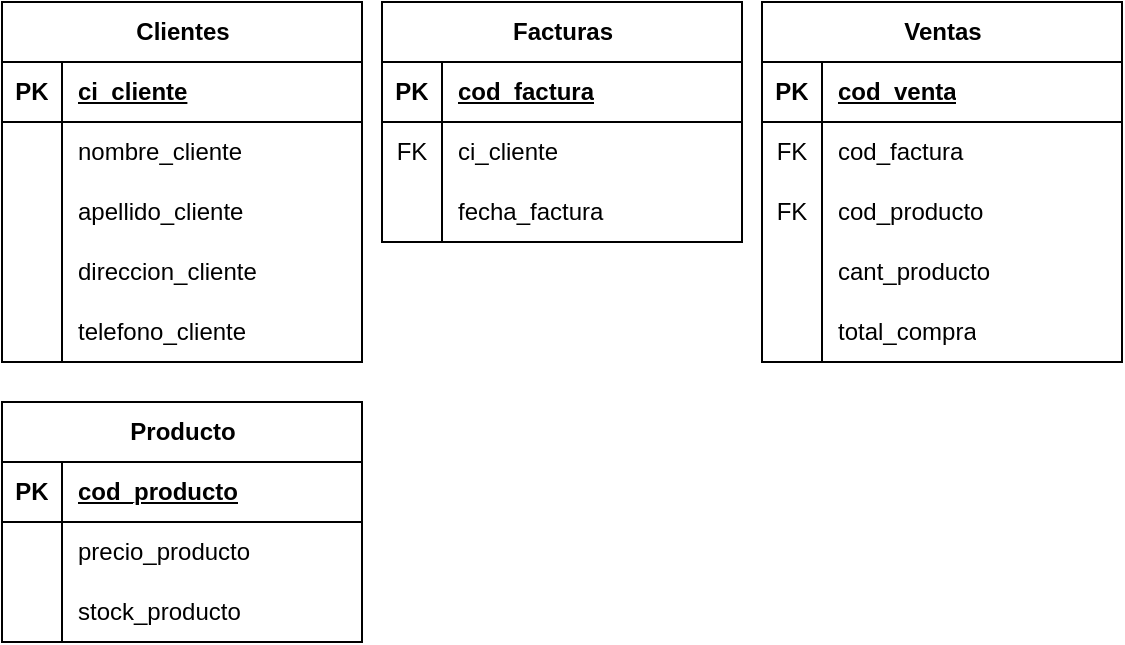<mxfile version="24.2.7" type="github" pages="2">
  <diagram name="Página-1" id="dAHvygyumCc2-ufgUH4W">
    <mxGraphModel dx="707" dy="380" grid="1" gridSize="10" guides="1" tooltips="1" connect="1" arrows="1" fold="1" page="1" pageScale="1" pageWidth="827" pageHeight="1169" math="0" shadow="0">
      <root>
        <mxCell id="0" />
        <mxCell id="1" parent="0" />
        <mxCell id="r6IS3-aTOQ0Z_-HejBsU-2" value="Clientes" style="shape=table;startSize=30;container=1;collapsible=1;childLayout=tableLayout;fixedRows=1;rowLines=0;fontStyle=1;align=center;resizeLast=1;html=1;" parent="1" vertex="1">
          <mxGeometry x="120" y="40" width="180" height="180" as="geometry" />
        </mxCell>
        <mxCell id="r6IS3-aTOQ0Z_-HejBsU-3" value="" style="shape=tableRow;horizontal=0;startSize=0;swimlaneHead=0;swimlaneBody=0;fillColor=none;collapsible=0;dropTarget=0;points=[[0,0.5],[1,0.5]];portConstraint=eastwest;top=0;left=0;right=0;bottom=1;" parent="r6IS3-aTOQ0Z_-HejBsU-2" vertex="1">
          <mxGeometry y="30" width="180" height="30" as="geometry" />
        </mxCell>
        <mxCell id="r6IS3-aTOQ0Z_-HejBsU-4" value="PK" style="shape=partialRectangle;connectable=0;fillColor=none;top=0;left=0;bottom=0;right=0;fontStyle=1;overflow=hidden;whiteSpace=wrap;html=1;" parent="r6IS3-aTOQ0Z_-HejBsU-3" vertex="1">
          <mxGeometry width="30" height="30" as="geometry">
            <mxRectangle width="30" height="30" as="alternateBounds" />
          </mxGeometry>
        </mxCell>
        <mxCell id="r6IS3-aTOQ0Z_-HejBsU-5" value="ci_cliente" style="shape=partialRectangle;connectable=0;fillColor=none;top=0;left=0;bottom=0;right=0;align=left;spacingLeft=6;fontStyle=5;overflow=hidden;whiteSpace=wrap;html=1;" parent="r6IS3-aTOQ0Z_-HejBsU-3" vertex="1">
          <mxGeometry x="30" width="150" height="30" as="geometry">
            <mxRectangle width="150" height="30" as="alternateBounds" />
          </mxGeometry>
        </mxCell>
        <mxCell id="r6IS3-aTOQ0Z_-HejBsU-6" value="" style="shape=tableRow;horizontal=0;startSize=0;swimlaneHead=0;swimlaneBody=0;fillColor=none;collapsible=0;dropTarget=0;points=[[0,0.5],[1,0.5]];portConstraint=eastwest;top=0;left=0;right=0;bottom=0;" parent="r6IS3-aTOQ0Z_-HejBsU-2" vertex="1">
          <mxGeometry y="60" width="180" height="30" as="geometry" />
        </mxCell>
        <mxCell id="r6IS3-aTOQ0Z_-HejBsU-7" value="" style="shape=partialRectangle;connectable=0;fillColor=none;top=0;left=0;bottom=0;right=0;editable=1;overflow=hidden;whiteSpace=wrap;html=1;" parent="r6IS3-aTOQ0Z_-HejBsU-6" vertex="1">
          <mxGeometry width="30" height="30" as="geometry">
            <mxRectangle width="30" height="30" as="alternateBounds" />
          </mxGeometry>
        </mxCell>
        <mxCell id="r6IS3-aTOQ0Z_-HejBsU-8" value="nombre_cliente" style="shape=partialRectangle;connectable=0;fillColor=none;top=0;left=0;bottom=0;right=0;align=left;spacingLeft=6;overflow=hidden;whiteSpace=wrap;html=1;" parent="r6IS3-aTOQ0Z_-HejBsU-6" vertex="1">
          <mxGeometry x="30" width="150" height="30" as="geometry">
            <mxRectangle width="150" height="30" as="alternateBounds" />
          </mxGeometry>
        </mxCell>
        <mxCell id="r6IS3-aTOQ0Z_-HejBsU-9" value="" style="shape=tableRow;horizontal=0;startSize=0;swimlaneHead=0;swimlaneBody=0;fillColor=none;collapsible=0;dropTarget=0;points=[[0,0.5],[1,0.5]];portConstraint=eastwest;top=0;left=0;right=0;bottom=0;" parent="r6IS3-aTOQ0Z_-HejBsU-2" vertex="1">
          <mxGeometry y="90" width="180" height="30" as="geometry" />
        </mxCell>
        <mxCell id="r6IS3-aTOQ0Z_-HejBsU-10" value="" style="shape=partialRectangle;connectable=0;fillColor=none;top=0;left=0;bottom=0;right=0;editable=1;overflow=hidden;whiteSpace=wrap;html=1;" parent="r6IS3-aTOQ0Z_-HejBsU-9" vertex="1">
          <mxGeometry width="30" height="30" as="geometry">
            <mxRectangle width="30" height="30" as="alternateBounds" />
          </mxGeometry>
        </mxCell>
        <mxCell id="r6IS3-aTOQ0Z_-HejBsU-11" value="apellido_cliente" style="shape=partialRectangle;connectable=0;fillColor=none;top=0;left=0;bottom=0;right=0;align=left;spacingLeft=6;overflow=hidden;whiteSpace=wrap;html=1;" parent="r6IS3-aTOQ0Z_-HejBsU-9" vertex="1">
          <mxGeometry x="30" width="150" height="30" as="geometry">
            <mxRectangle width="150" height="30" as="alternateBounds" />
          </mxGeometry>
        </mxCell>
        <mxCell id="7yyJNHDcZ6JfChd-XxrF-1" value="" style="shape=tableRow;horizontal=0;startSize=0;swimlaneHead=0;swimlaneBody=0;fillColor=none;collapsible=0;dropTarget=0;points=[[0,0.5],[1,0.5]];portConstraint=eastwest;top=0;left=0;right=0;bottom=0;" vertex="1" parent="r6IS3-aTOQ0Z_-HejBsU-2">
          <mxGeometry y="120" width="180" height="30" as="geometry" />
        </mxCell>
        <mxCell id="7yyJNHDcZ6JfChd-XxrF-2" value="" style="shape=partialRectangle;connectable=0;fillColor=none;top=0;left=0;bottom=0;right=0;editable=1;overflow=hidden;whiteSpace=wrap;html=1;" vertex="1" parent="7yyJNHDcZ6JfChd-XxrF-1">
          <mxGeometry width="30" height="30" as="geometry">
            <mxRectangle width="30" height="30" as="alternateBounds" />
          </mxGeometry>
        </mxCell>
        <mxCell id="7yyJNHDcZ6JfChd-XxrF-3" value="direccion_cliente" style="shape=partialRectangle;connectable=0;fillColor=none;top=0;left=0;bottom=0;right=0;align=left;spacingLeft=6;overflow=hidden;whiteSpace=wrap;html=1;" vertex="1" parent="7yyJNHDcZ6JfChd-XxrF-1">
          <mxGeometry x="30" width="150" height="30" as="geometry">
            <mxRectangle width="150" height="30" as="alternateBounds" />
          </mxGeometry>
        </mxCell>
        <mxCell id="r6IS3-aTOQ0Z_-HejBsU-18" value="" style="shape=tableRow;horizontal=0;startSize=0;swimlaneHead=0;swimlaneBody=0;fillColor=none;collapsible=0;dropTarget=0;points=[[0,0.5],[1,0.5]];portConstraint=eastwest;top=0;left=0;right=0;bottom=0;" parent="r6IS3-aTOQ0Z_-HejBsU-2" vertex="1">
          <mxGeometry y="150" width="180" height="30" as="geometry" />
        </mxCell>
        <mxCell id="r6IS3-aTOQ0Z_-HejBsU-19" value="" style="shape=partialRectangle;connectable=0;fillColor=none;top=0;left=0;bottom=0;right=0;editable=1;overflow=hidden;whiteSpace=wrap;html=1;" parent="r6IS3-aTOQ0Z_-HejBsU-18" vertex="1">
          <mxGeometry width="30" height="30" as="geometry">
            <mxRectangle width="30" height="30" as="alternateBounds" />
          </mxGeometry>
        </mxCell>
        <mxCell id="r6IS3-aTOQ0Z_-HejBsU-20" value="telefono_cliente" style="shape=partialRectangle;connectable=0;fillColor=none;top=0;left=0;bottom=0;right=0;align=left;spacingLeft=6;overflow=hidden;whiteSpace=wrap;html=1;" parent="r6IS3-aTOQ0Z_-HejBsU-18" vertex="1">
          <mxGeometry x="30" width="150" height="30" as="geometry">
            <mxRectangle width="150" height="30" as="alternateBounds" />
          </mxGeometry>
        </mxCell>
        <mxCell id="r6IS3-aTOQ0Z_-HejBsU-21" value="Ventas" style="shape=table;startSize=30;container=1;collapsible=1;childLayout=tableLayout;fixedRows=1;rowLines=0;fontStyle=1;align=center;resizeLast=1;html=1;" parent="1" vertex="1">
          <mxGeometry x="500" y="40" width="180" height="180" as="geometry" />
        </mxCell>
        <mxCell id="r6IS3-aTOQ0Z_-HejBsU-22" value="" style="shape=tableRow;horizontal=0;startSize=0;swimlaneHead=0;swimlaneBody=0;fillColor=none;collapsible=0;dropTarget=0;points=[[0,0.5],[1,0.5]];portConstraint=eastwest;top=0;left=0;right=0;bottom=1;" parent="r6IS3-aTOQ0Z_-HejBsU-21" vertex="1">
          <mxGeometry y="30" width="180" height="30" as="geometry" />
        </mxCell>
        <mxCell id="r6IS3-aTOQ0Z_-HejBsU-23" value="PK" style="shape=partialRectangle;connectable=0;fillColor=none;top=0;left=0;bottom=0;right=0;fontStyle=1;overflow=hidden;whiteSpace=wrap;html=1;" parent="r6IS3-aTOQ0Z_-HejBsU-22" vertex="1">
          <mxGeometry width="30" height="30" as="geometry">
            <mxRectangle width="30" height="30" as="alternateBounds" />
          </mxGeometry>
        </mxCell>
        <mxCell id="r6IS3-aTOQ0Z_-HejBsU-24" value="cod_venta" style="shape=partialRectangle;connectable=0;fillColor=none;top=0;left=0;bottom=0;right=0;align=left;spacingLeft=6;fontStyle=5;overflow=hidden;whiteSpace=wrap;html=1;" parent="r6IS3-aTOQ0Z_-HejBsU-22" vertex="1">
          <mxGeometry x="30" width="150" height="30" as="geometry">
            <mxRectangle width="150" height="30" as="alternateBounds" />
          </mxGeometry>
        </mxCell>
        <mxCell id="r6IS3-aTOQ0Z_-HejBsU-25" value="" style="shape=tableRow;horizontal=0;startSize=0;swimlaneHead=0;swimlaneBody=0;fillColor=none;collapsible=0;dropTarget=0;points=[[0,0.5],[1,0.5]];portConstraint=eastwest;top=0;left=0;right=0;bottom=0;" parent="r6IS3-aTOQ0Z_-HejBsU-21" vertex="1">
          <mxGeometry y="60" width="180" height="30" as="geometry" />
        </mxCell>
        <mxCell id="r6IS3-aTOQ0Z_-HejBsU-26" value="FK" style="shape=partialRectangle;connectable=0;fillColor=none;top=0;left=0;bottom=0;right=0;editable=1;overflow=hidden;whiteSpace=wrap;html=1;" parent="r6IS3-aTOQ0Z_-HejBsU-25" vertex="1">
          <mxGeometry width="30" height="30" as="geometry">
            <mxRectangle width="30" height="30" as="alternateBounds" />
          </mxGeometry>
        </mxCell>
        <mxCell id="r6IS3-aTOQ0Z_-HejBsU-27" value="cod_factura" style="shape=partialRectangle;connectable=0;fillColor=none;top=0;left=0;bottom=0;right=0;align=left;spacingLeft=6;overflow=hidden;whiteSpace=wrap;html=1;fontStyle=0" parent="r6IS3-aTOQ0Z_-HejBsU-25" vertex="1">
          <mxGeometry x="30" width="150" height="30" as="geometry">
            <mxRectangle width="150" height="30" as="alternateBounds" />
          </mxGeometry>
        </mxCell>
        <mxCell id="r6IS3-aTOQ0Z_-HejBsU-60" style="shape=tableRow;horizontal=0;startSize=0;swimlaneHead=0;swimlaneBody=0;fillColor=none;collapsible=0;dropTarget=0;points=[[0,0.5],[1,0.5]];portConstraint=eastwest;top=0;left=0;right=0;bottom=0;" parent="r6IS3-aTOQ0Z_-HejBsU-21" vertex="1">
          <mxGeometry y="90" width="180" height="30" as="geometry" />
        </mxCell>
        <mxCell id="r6IS3-aTOQ0Z_-HejBsU-61" value="FK" style="shape=partialRectangle;connectable=0;fillColor=none;top=0;left=0;bottom=0;right=0;editable=1;overflow=hidden;whiteSpace=wrap;html=1;" parent="r6IS3-aTOQ0Z_-HejBsU-60" vertex="1">
          <mxGeometry width="30" height="30" as="geometry">
            <mxRectangle width="30" height="30" as="alternateBounds" />
          </mxGeometry>
        </mxCell>
        <mxCell id="r6IS3-aTOQ0Z_-HejBsU-62" value="cod_producto" style="shape=partialRectangle;connectable=0;fillColor=none;top=0;left=0;bottom=0;right=0;align=left;spacingLeft=6;overflow=hidden;whiteSpace=wrap;html=1;fontStyle=0" parent="r6IS3-aTOQ0Z_-HejBsU-60" vertex="1">
          <mxGeometry x="30" width="150" height="30" as="geometry">
            <mxRectangle width="150" height="30" as="alternateBounds" />
          </mxGeometry>
        </mxCell>
        <mxCell id="r6IS3-aTOQ0Z_-HejBsU-28" value="" style="shape=tableRow;horizontal=0;startSize=0;swimlaneHead=0;swimlaneBody=0;fillColor=none;collapsible=0;dropTarget=0;points=[[0,0.5],[1,0.5]];portConstraint=eastwest;top=0;left=0;right=0;bottom=0;" parent="r6IS3-aTOQ0Z_-HejBsU-21" vertex="1">
          <mxGeometry y="120" width="180" height="30" as="geometry" />
        </mxCell>
        <mxCell id="r6IS3-aTOQ0Z_-HejBsU-29" value="" style="shape=partialRectangle;connectable=0;fillColor=none;top=0;left=0;bottom=0;right=0;editable=1;overflow=hidden;whiteSpace=wrap;html=1;" parent="r6IS3-aTOQ0Z_-HejBsU-28" vertex="1">
          <mxGeometry width="30" height="30" as="geometry">
            <mxRectangle width="30" height="30" as="alternateBounds" />
          </mxGeometry>
        </mxCell>
        <mxCell id="r6IS3-aTOQ0Z_-HejBsU-30" value="cant_producto" style="shape=partialRectangle;connectable=0;fillColor=none;top=0;left=0;bottom=0;right=0;align=left;spacingLeft=6;overflow=hidden;whiteSpace=wrap;html=1;" parent="r6IS3-aTOQ0Z_-HejBsU-28" vertex="1">
          <mxGeometry x="30" width="150" height="30" as="geometry">
            <mxRectangle width="150" height="30" as="alternateBounds" />
          </mxGeometry>
        </mxCell>
        <mxCell id="r6IS3-aTOQ0Z_-HejBsU-31" value="" style="shape=tableRow;horizontal=0;startSize=0;swimlaneHead=0;swimlaneBody=0;fillColor=none;collapsible=0;dropTarget=0;points=[[0,0.5],[1,0.5]];portConstraint=eastwest;top=0;left=0;right=0;bottom=0;" parent="r6IS3-aTOQ0Z_-HejBsU-21" vertex="1">
          <mxGeometry y="150" width="180" height="30" as="geometry" />
        </mxCell>
        <mxCell id="r6IS3-aTOQ0Z_-HejBsU-32" value="" style="shape=partialRectangle;connectable=0;fillColor=none;top=0;left=0;bottom=0;right=0;editable=1;overflow=hidden;whiteSpace=wrap;html=1;" parent="r6IS3-aTOQ0Z_-HejBsU-31" vertex="1">
          <mxGeometry width="30" height="30" as="geometry">
            <mxRectangle width="30" height="30" as="alternateBounds" />
          </mxGeometry>
        </mxCell>
        <mxCell id="r6IS3-aTOQ0Z_-HejBsU-33" value="&lt;div&gt;&lt;span style=&quot;background-color: initial;&quot;&gt;total_compra&lt;/span&gt;&lt;br&gt;&lt;/div&gt;" style="shape=partialRectangle;connectable=0;fillColor=none;top=0;left=0;bottom=0;right=0;align=left;spacingLeft=6;overflow=hidden;whiteSpace=wrap;html=1;" parent="r6IS3-aTOQ0Z_-HejBsU-31" vertex="1">
          <mxGeometry x="30" width="150" height="30" as="geometry">
            <mxRectangle width="150" height="30" as="alternateBounds" />
          </mxGeometry>
        </mxCell>
        <mxCell id="r6IS3-aTOQ0Z_-HejBsU-40" value="Facturas" style="shape=table;startSize=30;container=1;collapsible=1;childLayout=tableLayout;fixedRows=1;rowLines=0;fontStyle=1;align=center;resizeLast=1;html=1;" parent="1" vertex="1">
          <mxGeometry x="310" y="40" width="180" height="120" as="geometry" />
        </mxCell>
        <mxCell id="r6IS3-aTOQ0Z_-HejBsU-41" value="" style="shape=tableRow;horizontal=0;startSize=0;swimlaneHead=0;swimlaneBody=0;fillColor=none;collapsible=0;dropTarget=0;points=[[0,0.5],[1,0.5]];portConstraint=eastwest;top=0;left=0;right=0;bottom=1;" parent="r6IS3-aTOQ0Z_-HejBsU-40" vertex="1">
          <mxGeometry y="30" width="180" height="30" as="geometry" />
        </mxCell>
        <mxCell id="r6IS3-aTOQ0Z_-HejBsU-42" value="PK" style="shape=partialRectangle;connectable=0;fillColor=none;top=0;left=0;bottom=0;right=0;fontStyle=1;overflow=hidden;whiteSpace=wrap;html=1;" parent="r6IS3-aTOQ0Z_-HejBsU-41" vertex="1">
          <mxGeometry width="30" height="30" as="geometry">
            <mxRectangle width="30" height="30" as="alternateBounds" />
          </mxGeometry>
        </mxCell>
        <mxCell id="r6IS3-aTOQ0Z_-HejBsU-43" value="cod_factura" style="shape=partialRectangle;connectable=0;fillColor=none;top=0;left=0;bottom=0;right=0;align=left;spacingLeft=6;fontStyle=5;overflow=hidden;whiteSpace=wrap;html=1;" parent="r6IS3-aTOQ0Z_-HejBsU-41" vertex="1">
          <mxGeometry x="30" width="150" height="30" as="geometry">
            <mxRectangle width="150" height="30" as="alternateBounds" />
          </mxGeometry>
        </mxCell>
        <mxCell id="r6IS3-aTOQ0Z_-HejBsU-66" style="shape=tableRow;horizontal=0;startSize=0;swimlaneHead=0;swimlaneBody=0;fillColor=none;collapsible=0;dropTarget=0;points=[[0,0.5],[1,0.5]];portConstraint=eastwest;top=0;left=0;right=0;bottom=0;" parent="r6IS3-aTOQ0Z_-HejBsU-40" vertex="1">
          <mxGeometry y="60" width="180" height="30" as="geometry" />
        </mxCell>
        <mxCell id="r6IS3-aTOQ0Z_-HejBsU-67" value="FK" style="shape=partialRectangle;connectable=0;fillColor=none;top=0;left=0;bottom=0;right=0;editable=1;overflow=hidden;whiteSpace=wrap;html=1;" parent="r6IS3-aTOQ0Z_-HejBsU-66" vertex="1">
          <mxGeometry width="30" height="30" as="geometry">
            <mxRectangle width="30" height="30" as="alternateBounds" />
          </mxGeometry>
        </mxCell>
        <mxCell id="r6IS3-aTOQ0Z_-HejBsU-68" value="ci_cliente" style="shape=partialRectangle;connectable=0;fillColor=none;top=0;left=0;bottom=0;right=0;align=left;spacingLeft=6;overflow=hidden;whiteSpace=wrap;html=1;" parent="r6IS3-aTOQ0Z_-HejBsU-66" vertex="1">
          <mxGeometry x="30" width="150" height="30" as="geometry">
            <mxRectangle width="150" height="30" as="alternateBounds" />
          </mxGeometry>
        </mxCell>
        <mxCell id="r6IS3-aTOQ0Z_-HejBsU-53" value="" style="shape=tableRow;horizontal=0;startSize=0;swimlaneHead=0;swimlaneBody=0;fillColor=none;collapsible=0;dropTarget=0;points=[[0,0.5],[1,0.5]];portConstraint=eastwest;top=0;left=0;right=0;bottom=0;" parent="r6IS3-aTOQ0Z_-HejBsU-40" vertex="1">
          <mxGeometry y="90" width="180" height="30" as="geometry" />
        </mxCell>
        <mxCell id="r6IS3-aTOQ0Z_-HejBsU-54" value="" style="shape=partialRectangle;connectable=0;fillColor=none;top=0;left=0;bottom=0;right=0;editable=1;overflow=hidden;whiteSpace=wrap;html=1;" parent="r6IS3-aTOQ0Z_-HejBsU-53" vertex="1">
          <mxGeometry width="30" height="30" as="geometry">
            <mxRectangle width="30" height="30" as="alternateBounds" />
          </mxGeometry>
        </mxCell>
        <mxCell id="r6IS3-aTOQ0Z_-HejBsU-55" value="fecha_factura" style="shape=partialRectangle;connectable=0;fillColor=none;top=0;left=0;bottom=0;right=0;align=left;spacingLeft=6;overflow=hidden;whiteSpace=wrap;html=1;" parent="r6IS3-aTOQ0Z_-HejBsU-53" vertex="1">
          <mxGeometry x="30" width="150" height="30" as="geometry">
            <mxRectangle width="150" height="30" as="alternateBounds" />
          </mxGeometry>
        </mxCell>
        <mxCell id="r6IS3-aTOQ0Z_-HejBsU-69" value="Producto" style="shape=table;startSize=30;container=1;collapsible=1;childLayout=tableLayout;fixedRows=1;rowLines=0;fontStyle=1;align=center;resizeLast=1;html=1;" parent="1" vertex="1">
          <mxGeometry x="120" y="240" width="180" height="120" as="geometry" />
        </mxCell>
        <mxCell id="r6IS3-aTOQ0Z_-HejBsU-70" value="" style="shape=tableRow;horizontal=0;startSize=0;swimlaneHead=0;swimlaneBody=0;fillColor=none;collapsible=0;dropTarget=0;points=[[0,0.5],[1,0.5]];portConstraint=eastwest;top=0;left=0;right=0;bottom=1;" parent="r6IS3-aTOQ0Z_-HejBsU-69" vertex="1">
          <mxGeometry y="30" width="180" height="30" as="geometry" />
        </mxCell>
        <mxCell id="r6IS3-aTOQ0Z_-HejBsU-71" value="PK" style="shape=partialRectangle;connectable=0;fillColor=none;top=0;left=0;bottom=0;right=0;fontStyle=1;overflow=hidden;whiteSpace=wrap;html=1;" parent="r6IS3-aTOQ0Z_-HejBsU-70" vertex="1">
          <mxGeometry width="30" height="30" as="geometry">
            <mxRectangle width="30" height="30" as="alternateBounds" />
          </mxGeometry>
        </mxCell>
        <mxCell id="r6IS3-aTOQ0Z_-HejBsU-72" value="cod_producto" style="shape=partialRectangle;connectable=0;fillColor=none;top=0;left=0;bottom=0;right=0;align=left;spacingLeft=6;fontStyle=5;overflow=hidden;whiteSpace=wrap;html=1;" parent="r6IS3-aTOQ0Z_-HejBsU-70" vertex="1">
          <mxGeometry x="30" width="150" height="30" as="geometry">
            <mxRectangle width="150" height="30" as="alternateBounds" />
          </mxGeometry>
        </mxCell>
        <mxCell id="r6IS3-aTOQ0Z_-HejBsU-76" style="shape=tableRow;horizontal=0;startSize=0;swimlaneHead=0;swimlaneBody=0;fillColor=none;collapsible=0;dropTarget=0;points=[[0,0.5],[1,0.5]];portConstraint=eastwest;top=0;left=0;right=0;bottom=0;" parent="r6IS3-aTOQ0Z_-HejBsU-69" vertex="1">
          <mxGeometry y="60" width="180" height="30" as="geometry" />
        </mxCell>
        <mxCell id="r6IS3-aTOQ0Z_-HejBsU-77" value="" style="shape=partialRectangle;connectable=0;fillColor=none;top=0;left=0;bottom=0;right=0;editable=1;overflow=hidden;whiteSpace=wrap;html=1;" parent="r6IS3-aTOQ0Z_-HejBsU-76" vertex="1">
          <mxGeometry width="30" height="30" as="geometry">
            <mxRectangle width="30" height="30" as="alternateBounds" />
          </mxGeometry>
        </mxCell>
        <mxCell id="r6IS3-aTOQ0Z_-HejBsU-78" value="precio_producto" style="shape=partialRectangle;connectable=0;fillColor=none;top=0;left=0;bottom=0;right=0;align=left;spacingLeft=6;overflow=hidden;whiteSpace=wrap;html=1;fontStyle=0" parent="r6IS3-aTOQ0Z_-HejBsU-76" vertex="1">
          <mxGeometry x="30" width="150" height="30" as="geometry">
            <mxRectangle width="150" height="30" as="alternateBounds" />
          </mxGeometry>
        </mxCell>
        <mxCell id="r6IS3-aTOQ0Z_-HejBsU-79" value="" style="shape=tableRow;horizontal=0;startSize=0;swimlaneHead=0;swimlaneBody=0;fillColor=none;collapsible=0;dropTarget=0;points=[[0,0.5],[1,0.5]];portConstraint=eastwest;top=0;left=0;right=0;bottom=0;" parent="r6IS3-aTOQ0Z_-HejBsU-69" vertex="1">
          <mxGeometry y="90" width="180" height="30" as="geometry" />
        </mxCell>
        <mxCell id="r6IS3-aTOQ0Z_-HejBsU-80" value="" style="shape=partialRectangle;connectable=0;fillColor=none;top=0;left=0;bottom=0;right=0;editable=1;overflow=hidden;whiteSpace=wrap;html=1;" parent="r6IS3-aTOQ0Z_-HejBsU-79" vertex="1">
          <mxGeometry width="30" height="30" as="geometry">
            <mxRectangle width="30" height="30" as="alternateBounds" />
          </mxGeometry>
        </mxCell>
        <mxCell id="r6IS3-aTOQ0Z_-HejBsU-81" value="stock_producto" style="shape=partialRectangle;connectable=0;fillColor=none;top=0;left=0;bottom=0;right=0;align=left;spacingLeft=6;overflow=hidden;whiteSpace=wrap;html=1;" parent="r6IS3-aTOQ0Z_-HejBsU-79" vertex="1">
          <mxGeometry x="30" width="150" height="30" as="geometry">
            <mxRectangle width="150" height="30" as="alternateBounds" />
          </mxGeometry>
        </mxCell>
      </root>
    </mxGraphModel>
  </diagram>
  <diagram id="_ScZSp_hed-X3LuGUOM6" name="Página-2">
    <mxGraphModel dx="1138" dy="634" grid="1" gridSize="10" guides="1" tooltips="1" connect="1" arrows="1" fold="1" page="1" pageScale="1" pageWidth="827" pageHeight="1169" math="0" shadow="0">
      <root>
        <mxCell id="0" />
        <mxCell id="1" parent="0" />
        <mxCell id="0Zj7LaSsgKYP-YfSHYIO-2" style="edgeStyle=orthogonalEdgeStyle;rounded=0;orthogonalLoop=1;jettySize=auto;html=1;startArrow=classic;startFill=1;endArrow=none;endFill=0;" edge="1" parent="1" source="0Zj7LaSsgKYP-YfSHYIO-1">
          <mxGeometry relative="1" as="geometry">
            <mxPoint x="450" y="180" as="targetPoint" />
          </mxGeometry>
        </mxCell>
        <mxCell id="0Zj7LaSsgKYP-YfSHYIO-11" style="edgeStyle=orthogonalEdgeStyle;rounded=0;orthogonalLoop=1;jettySize=auto;html=1;" edge="1" parent="1" source="0Zj7LaSsgKYP-YfSHYIO-1" target="0Zj7LaSsgKYP-YfSHYIO-12">
          <mxGeometry relative="1" as="geometry">
            <mxPoint x="260" y="310" as="targetPoint" />
          </mxGeometry>
        </mxCell>
        <mxCell id="0Zj7LaSsgKYP-YfSHYIO-1" value="clientes" style="rounded=0;whiteSpace=wrap;html=1;" vertex="1" parent="1">
          <mxGeometry x="200" y="150" width="120" height="60" as="geometry" />
        </mxCell>
        <mxCell id="0Zj7LaSsgKYP-YfSHYIO-4" style="edgeStyle=orthogonalEdgeStyle;rounded=0;orthogonalLoop=1;jettySize=auto;html=1;endArrow=none;endFill=0;" edge="1" parent="1" source="0Zj7LaSsgKYP-YfSHYIO-3" target="0Zj7LaSsgKYP-YfSHYIO-5">
          <mxGeometry relative="1" as="geometry">
            <mxPoint x="630" y="180" as="targetPoint" />
          </mxGeometry>
        </mxCell>
        <mxCell id="0Zj7LaSsgKYP-YfSHYIO-3" value="reciben" style="rhombus;whiteSpace=wrap;html=1;" vertex="1" parent="1">
          <mxGeometry x="450" y="140" width="80" height="80" as="geometry" />
        </mxCell>
        <mxCell id="0Zj7LaSsgKYP-YfSHYIO-6" style="edgeStyle=orthogonalEdgeStyle;rounded=0;orthogonalLoop=1;jettySize=auto;html=1;" edge="1" parent="1" source="0Zj7LaSsgKYP-YfSHYIO-5" target="0Zj7LaSsgKYP-YfSHYIO-7">
          <mxGeometry relative="1" as="geometry">
            <mxPoint x="880" y="180" as="targetPoint" />
          </mxGeometry>
        </mxCell>
        <mxCell id="0Zj7LaSsgKYP-YfSHYIO-5" value="facturas" style="rounded=0;whiteSpace=wrap;html=1;" vertex="1" parent="1">
          <mxGeometry x="620" y="150" width="120" height="60" as="geometry" />
        </mxCell>
        <mxCell id="0Zj7LaSsgKYP-YfSHYIO-8" style="edgeStyle=orthogonalEdgeStyle;rounded=0;orthogonalLoop=1;jettySize=auto;html=1;" edge="1" parent="1" source="0Zj7LaSsgKYP-YfSHYIO-7" target="0Zj7LaSsgKYP-YfSHYIO-9">
          <mxGeometry relative="1" as="geometry">
            <mxPoint x="1010" y="180" as="targetPoint" />
          </mxGeometry>
        </mxCell>
        <mxCell id="0Zj7LaSsgKYP-YfSHYIO-7" value="de" style="rhombus;whiteSpace=wrap;html=1;" vertex="1" parent="1">
          <mxGeometry x="640" y="270" width="80" height="80" as="geometry" />
        </mxCell>
        <mxCell id="0Zj7LaSsgKYP-YfSHYIO-9" value="compras" style="rounded=0;whiteSpace=wrap;html=1;" vertex="1" parent="1">
          <mxGeometry x="800" y="280" width="120" height="60" as="geometry" />
        </mxCell>
        <mxCell id="0Zj7LaSsgKYP-YfSHYIO-13" style="edgeStyle=orthogonalEdgeStyle;rounded=0;orthogonalLoop=1;jettySize=auto;html=1;" edge="1" parent="1" source="0Zj7LaSsgKYP-YfSHYIO-12" target="0Zj7LaSsgKYP-YfSHYIO-14">
          <mxGeometry relative="1" as="geometry">
            <mxPoint x="450" y="310" as="targetPoint" />
          </mxGeometry>
        </mxCell>
        <mxCell id="0Zj7LaSsgKYP-YfSHYIO-12" value="realizan" style="rhombus;whiteSpace=wrap;html=1;" vertex="1" parent="1">
          <mxGeometry x="220" y="270" width="80" height="80" as="geometry" />
        </mxCell>
        <mxCell id="0Zj7LaSsgKYP-YfSHYIO-15" style="edgeStyle=orthogonalEdgeStyle;rounded=0;orthogonalLoop=1;jettySize=auto;html=1;entryX=0;entryY=0.5;entryDx=0;entryDy=0;" edge="1" parent="1" source="0Zj7LaSsgKYP-YfSHYIO-14" target="0Zj7LaSsgKYP-YfSHYIO-7">
          <mxGeometry relative="1" as="geometry" />
        </mxCell>
        <mxCell id="0Zj7LaSsgKYP-YfSHYIO-14" value="reembolsos" style="rounded=0;whiteSpace=wrap;html=1;" vertex="1" parent="1">
          <mxGeometry x="430" y="280" width="120" height="60" as="geometry" />
        </mxCell>
      </root>
    </mxGraphModel>
  </diagram>
</mxfile>
